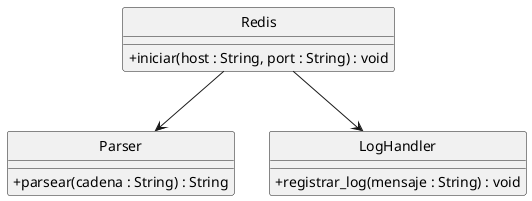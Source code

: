 @startuml
hide circle
skinparam classAttributeIconSize 0
skinparam monochrome true

class Redis {
	+iniciar(host : String, port : String) : void
}

class Parser {
	+parsear(cadena : String) : String
}

class LogHandler {
	+registrar_log(mensaje : String) : void
}

Redis --> Parser
Redis --> LogHandler

@enduml
